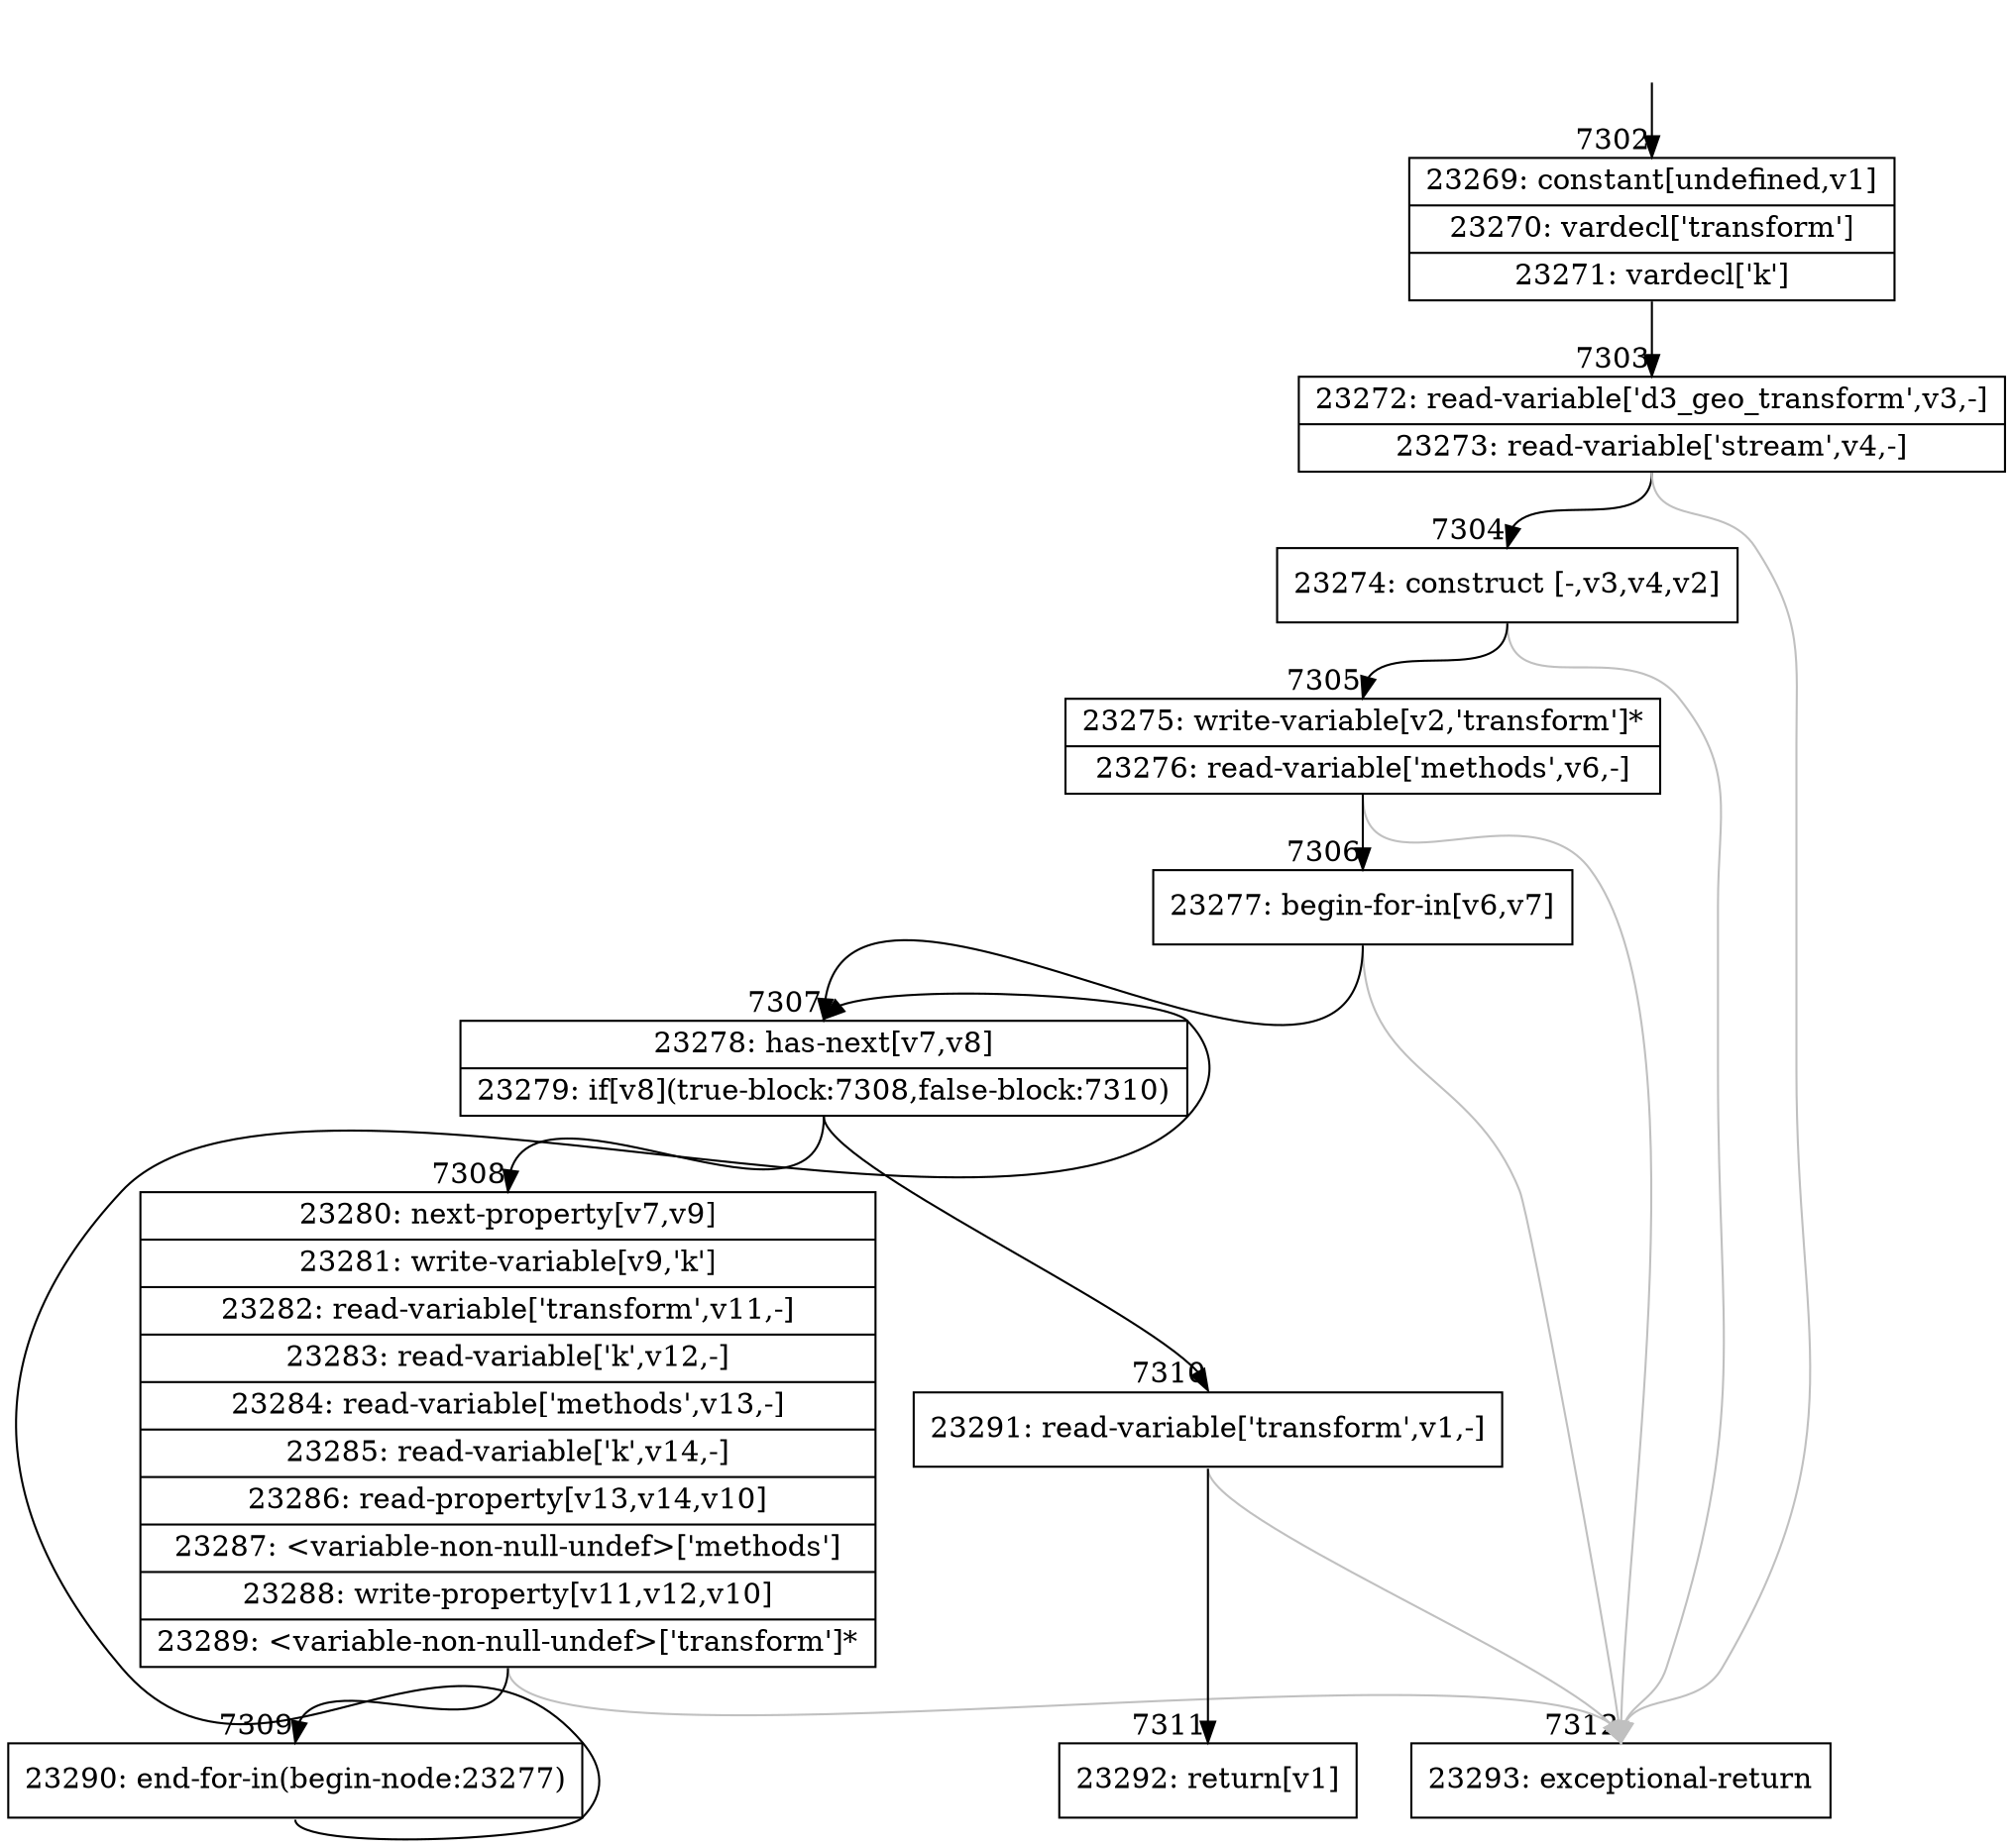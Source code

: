 digraph {
rankdir="TD"
BB_entry677[shape=none,label=""];
BB_entry677 -> BB7302 [tailport=s, headport=n, headlabel="    7302"]
BB7302 [shape=record label="{23269: constant[undefined,v1]|23270: vardecl['transform']|23271: vardecl['k']}" ] 
BB7302 -> BB7303 [tailport=s, headport=n, headlabel="      7303"]
BB7303 [shape=record label="{23272: read-variable['d3_geo_transform',v3,-]|23273: read-variable['stream',v4,-]}" ] 
BB7303 -> BB7304 [tailport=s, headport=n, headlabel="      7304"]
BB7303 -> BB7312 [tailport=s, headport=n, color=gray, headlabel="      7312"]
BB7304 [shape=record label="{23274: construct [-,v3,v4,v2]}" ] 
BB7304 -> BB7305 [tailport=s, headport=n, headlabel="      7305"]
BB7304 -> BB7312 [tailport=s, headport=n, color=gray]
BB7305 [shape=record label="{23275: write-variable[v2,'transform']*|23276: read-variable['methods',v6,-]}" ] 
BB7305 -> BB7306 [tailport=s, headport=n, headlabel="      7306"]
BB7305 -> BB7312 [tailport=s, headport=n, color=gray]
BB7306 [shape=record label="{23277: begin-for-in[v6,v7]}" ] 
BB7306 -> BB7307 [tailport=s, headport=n, headlabel="      7307"]
BB7306 -> BB7312 [tailport=s, headport=n, color=gray]
BB7307 [shape=record label="{23278: has-next[v7,v8]|23279: if[v8](true-block:7308,false-block:7310)}" ] 
BB7307 -> BB7308 [tailport=s, headport=n, headlabel="      7308"]
BB7307 -> BB7310 [tailport=s, headport=n, headlabel="      7310"]
BB7308 [shape=record label="{23280: next-property[v7,v9]|23281: write-variable[v9,'k']|23282: read-variable['transform',v11,-]|23283: read-variable['k',v12,-]|23284: read-variable['methods',v13,-]|23285: read-variable['k',v14,-]|23286: read-property[v13,v14,v10]|23287: \<variable-non-null-undef\>['methods']|23288: write-property[v11,v12,v10]|23289: \<variable-non-null-undef\>['transform']*}" ] 
BB7308 -> BB7309 [tailport=s, headport=n, headlabel="      7309"]
BB7308 -> BB7312 [tailport=s, headport=n, color=gray]
BB7309 [shape=record label="{23290: end-for-in(begin-node:23277)}" ] 
BB7309 -> BB7307 [tailport=s, headport=n]
BB7310 [shape=record label="{23291: read-variable['transform',v1,-]}" ] 
BB7310 -> BB7311 [tailport=s, headport=n, headlabel="      7311"]
BB7310 -> BB7312 [tailport=s, headport=n, color=gray]
BB7311 [shape=record label="{23292: return[v1]}" ] 
BB7312 [shape=record label="{23293: exceptional-return}" ] 
//#$~ 4252
}

